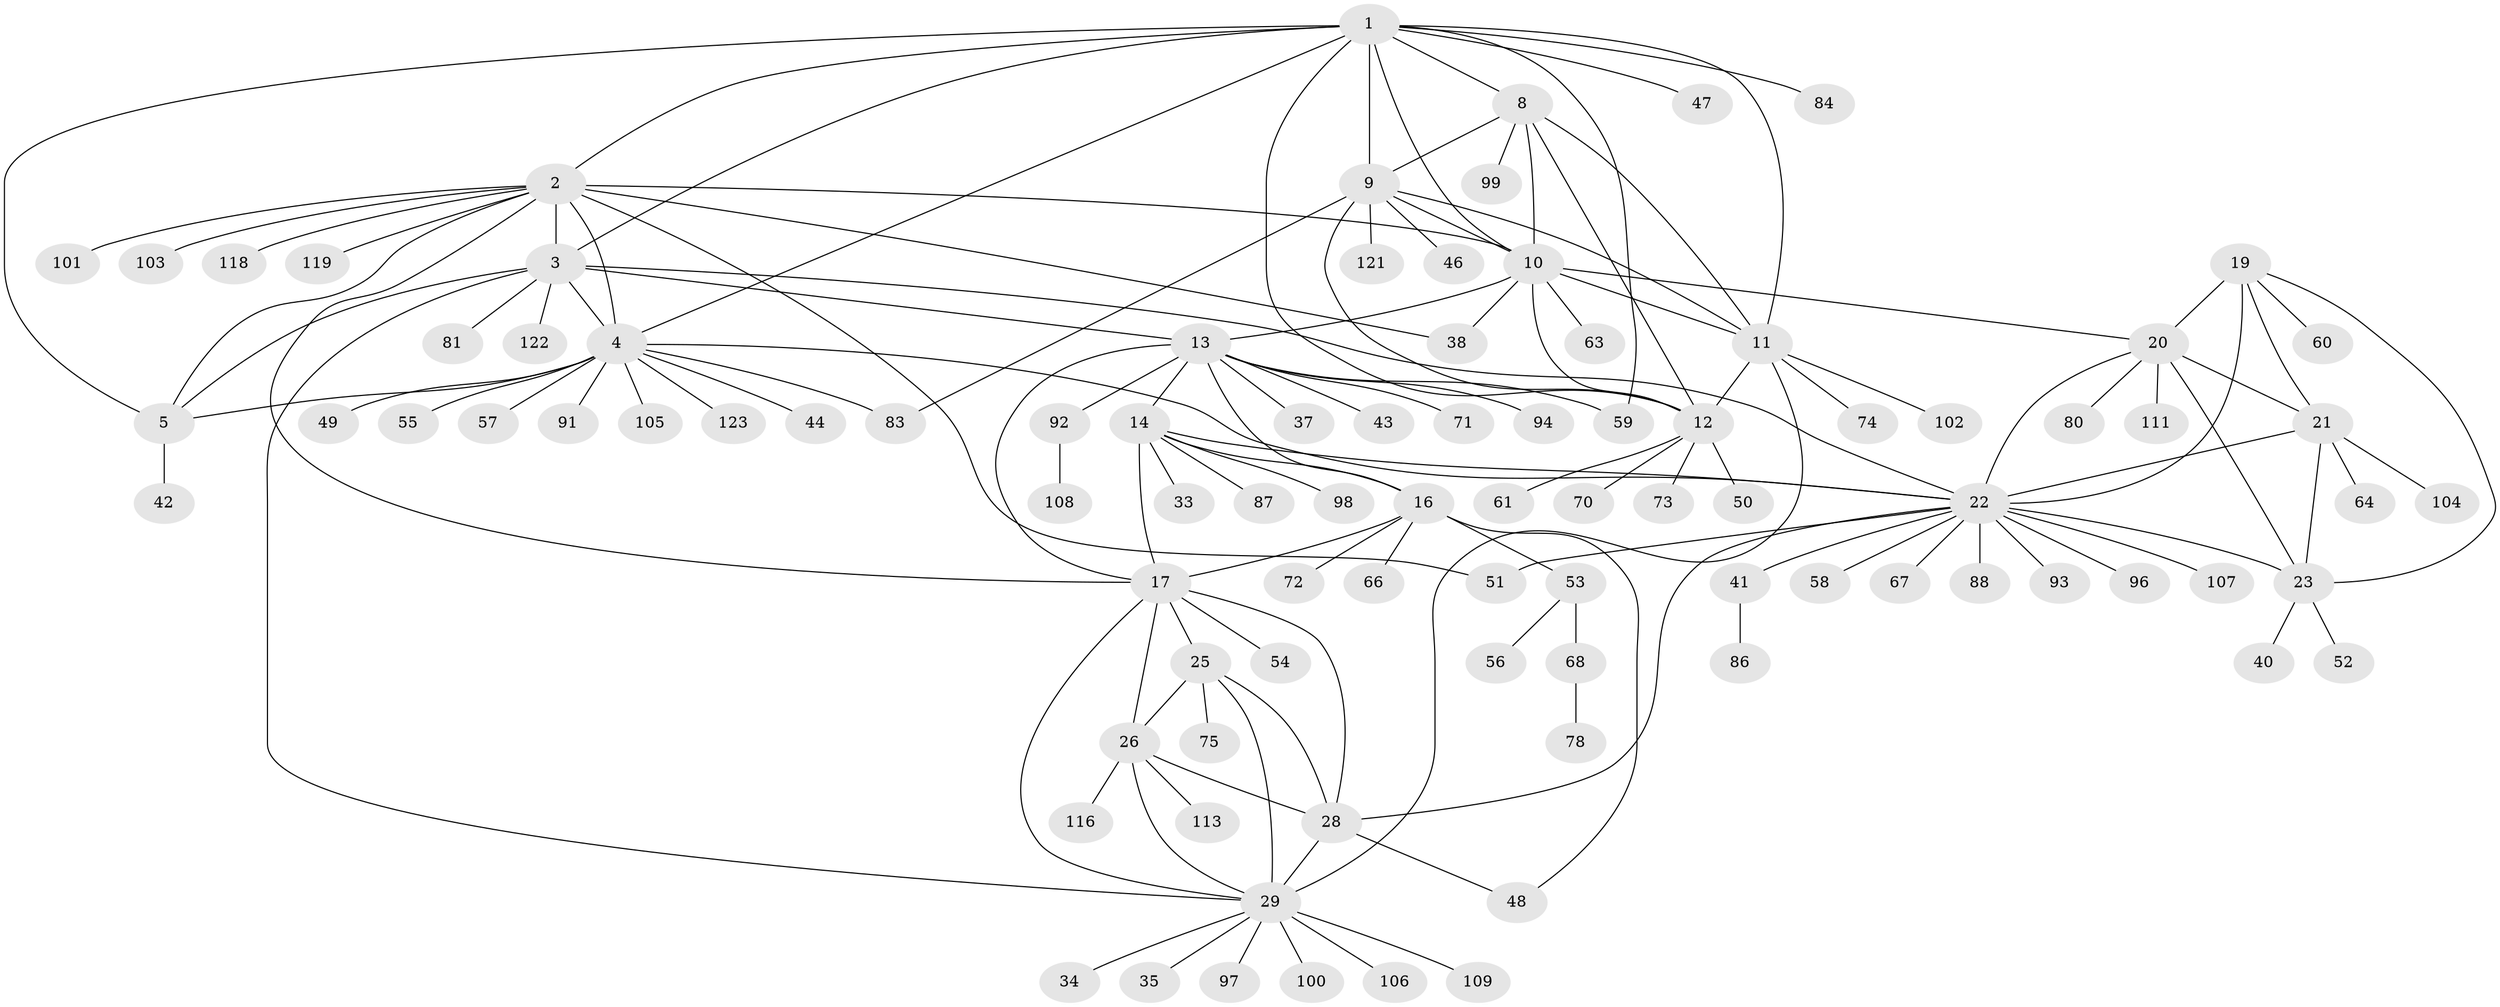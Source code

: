 // Generated by graph-tools (version 1.1) at 2025/24/03/03/25 07:24:13]
// undirected, 94 vertices, 138 edges
graph export_dot {
graph [start="1"]
  node [color=gray90,style=filled];
  1 [super="+7"];
  2 [super="+115"];
  3 [super="+82"];
  4 [super="+6"];
  5 [super="+85"];
  8 [super="+95"];
  9 [super="+90"];
  10 [super="+45"];
  11 [super="+89"];
  12 [super="+69"];
  13 [super="+15"];
  14 [super="+32"];
  16 [super="+18"];
  17 [super="+30"];
  19 [super="+112"];
  20 [super="+24"];
  21 [super="+114"];
  22 [super="+31"];
  23 [super="+36"];
  25 [super="+27"];
  26 [super="+117"];
  28 [super="+120"];
  29 [super="+65"];
  33;
  34;
  35;
  37;
  38 [super="+39"];
  40;
  41;
  42;
  43;
  44;
  46;
  47;
  48;
  49;
  50;
  51;
  52;
  53;
  54 [super="+77"];
  55;
  56;
  57;
  58 [super="+76"];
  59;
  60 [super="+62"];
  61;
  63;
  64;
  66;
  67;
  68 [super="+79"];
  70;
  71;
  72;
  73;
  74;
  75;
  78;
  80;
  81;
  83;
  84;
  86;
  87;
  88;
  91;
  92;
  93;
  94;
  96;
  97;
  98;
  99;
  100 [super="+110"];
  101;
  102;
  103;
  104;
  105;
  106;
  107;
  108;
  109;
  111;
  113;
  116;
  118;
  119;
  121;
  122;
  123;
  1 -- 2;
  1 -- 3;
  1 -- 4 [weight=2];
  1 -- 5;
  1 -- 8;
  1 -- 9;
  1 -- 10;
  1 -- 11;
  1 -- 12;
  1 -- 47;
  1 -- 84;
  1 -- 59;
  2 -- 3;
  2 -- 4 [weight=2];
  2 -- 5;
  2 -- 38;
  2 -- 51;
  2 -- 101;
  2 -- 103;
  2 -- 118;
  2 -- 119;
  2 -- 10;
  2 -- 17;
  3 -- 4 [weight=2];
  3 -- 5;
  3 -- 81;
  3 -- 122;
  3 -- 22;
  3 -- 29;
  3 -- 13;
  4 -- 5 [weight=2];
  4 -- 22;
  4 -- 55;
  4 -- 57;
  4 -- 83;
  4 -- 123;
  4 -- 105;
  4 -- 44;
  4 -- 49;
  4 -- 91;
  5 -- 42;
  8 -- 9;
  8 -- 10;
  8 -- 11;
  8 -- 12;
  8 -- 99;
  9 -- 10;
  9 -- 11;
  9 -- 12;
  9 -- 46;
  9 -- 83;
  9 -- 121;
  10 -- 11;
  10 -- 12;
  10 -- 20;
  10 -- 63;
  10 -- 13;
  10 -- 38;
  11 -- 12;
  11 -- 29;
  11 -- 74;
  11 -- 102;
  12 -- 50;
  12 -- 61;
  12 -- 70;
  12 -- 73;
  13 -- 14 [weight=2];
  13 -- 16 [weight=4];
  13 -- 17 [weight=2];
  13 -- 37;
  13 -- 43;
  13 -- 71;
  13 -- 92;
  13 -- 94;
  13 -- 59;
  14 -- 16 [weight=2];
  14 -- 17;
  14 -- 22;
  14 -- 33;
  14 -- 87;
  14 -- 98;
  16 -- 17 [weight=2];
  16 -- 53;
  16 -- 66;
  16 -- 48;
  16 -- 72;
  17 -- 54;
  17 -- 25 [weight=2];
  17 -- 26;
  17 -- 28;
  17 -- 29;
  19 -- 20 [weight=2];
  19 -- 21;
  19 -- 22;
  19 -- 23;
  19 -- 60;
  20 -- 21 [weight=2];
  20 -- 22 [weight=2];
  20 -- 23 [weight=2];
  20 -- 111;
  20 -- 80;
  21 -- 22;
  21 -- 23;
  21 -- 64;
  21 -- 104;
  22 -- 23;
  22 -- 28;
  22 -- 41;
  22 -- 51;
  22 -- 58;
  22 -- 67;
  22 -- 88;
  22 -- 93;
  22 -- 96;
  22 -- 107;
  23 -- 40;
  23 -- 52;
  25 -- 26 [weight=2];
  25 -- 28 [weight=2];
  25 -- 29 [weight=2];
  25 -- 75;
  26 -- 28;
  26 -- 29;
  26 -- 113;
  26 -- 116;
  28 -- 29;
  28 -- 48;
  29 -- 34;
  29 -- 35;
  29 -- 97;
  29 -- 100;
  29 -- 106;
  29 -- 109;
  41 -- 86;
  53 -- 56;
  53 -- 68;
  68 -- 78;
  92 -- 108;
}
